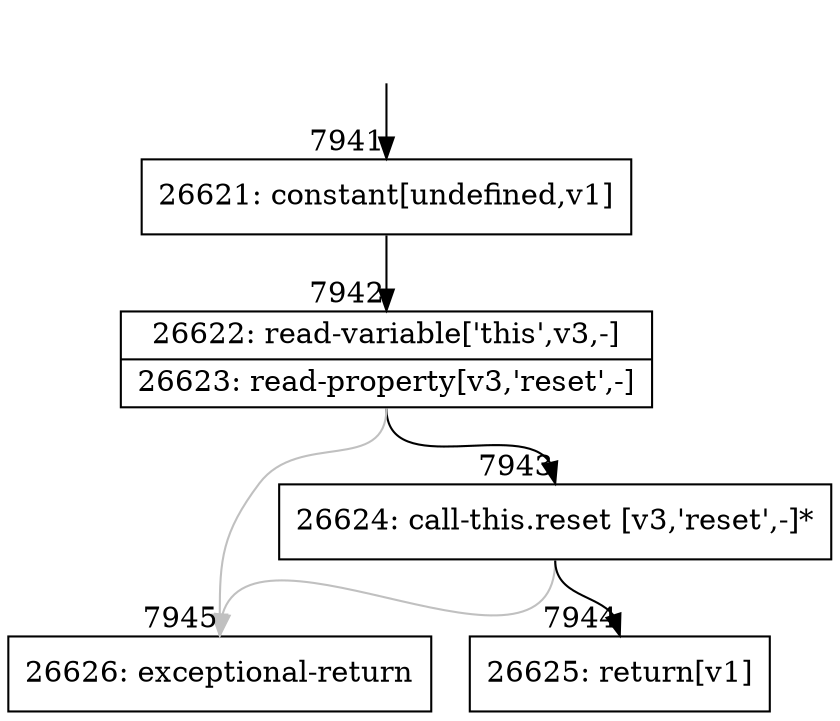 digraph {
rankdir="TD"
BB_entry568[shape=none,label=""];
BB_entry568 -> BB7941 [tailport=s, headport=n, headlabel="    7941"]
BB7941 [shape=record label="{26621: constant[undefined,v1]}" ] 
BB7941 -> BB7942 [tailport=s, headport=n, headlabel="      7942"]
BB7942 [shape=record label="{26622: read-variable['this',v3,-]|26623: read-property[v3,'reset',-]}" ] 
BB7942 -> BB7943 [tailport=s, headport=n, headlabel="      7943"]
BB7942 -> BB7945 [tailport=s, headport=n, color=gray, headlabel="      7945"]
BB7943 [shape=record label="{26624: call-this.reset [v3,'reset',-]*}" ] 
BB7943 -> BB7944 [tailport=s, headport=n, headlabel="      7944"]
BB7943 -> BB7945 [tailport=s, headport=n, color=gray]
BB7944 [shape=record label="{26625: return[v1]}" ] 
BB7945 [shape=record label="{26626: exceptional-return}" ] 
//#$~ 13906
}
